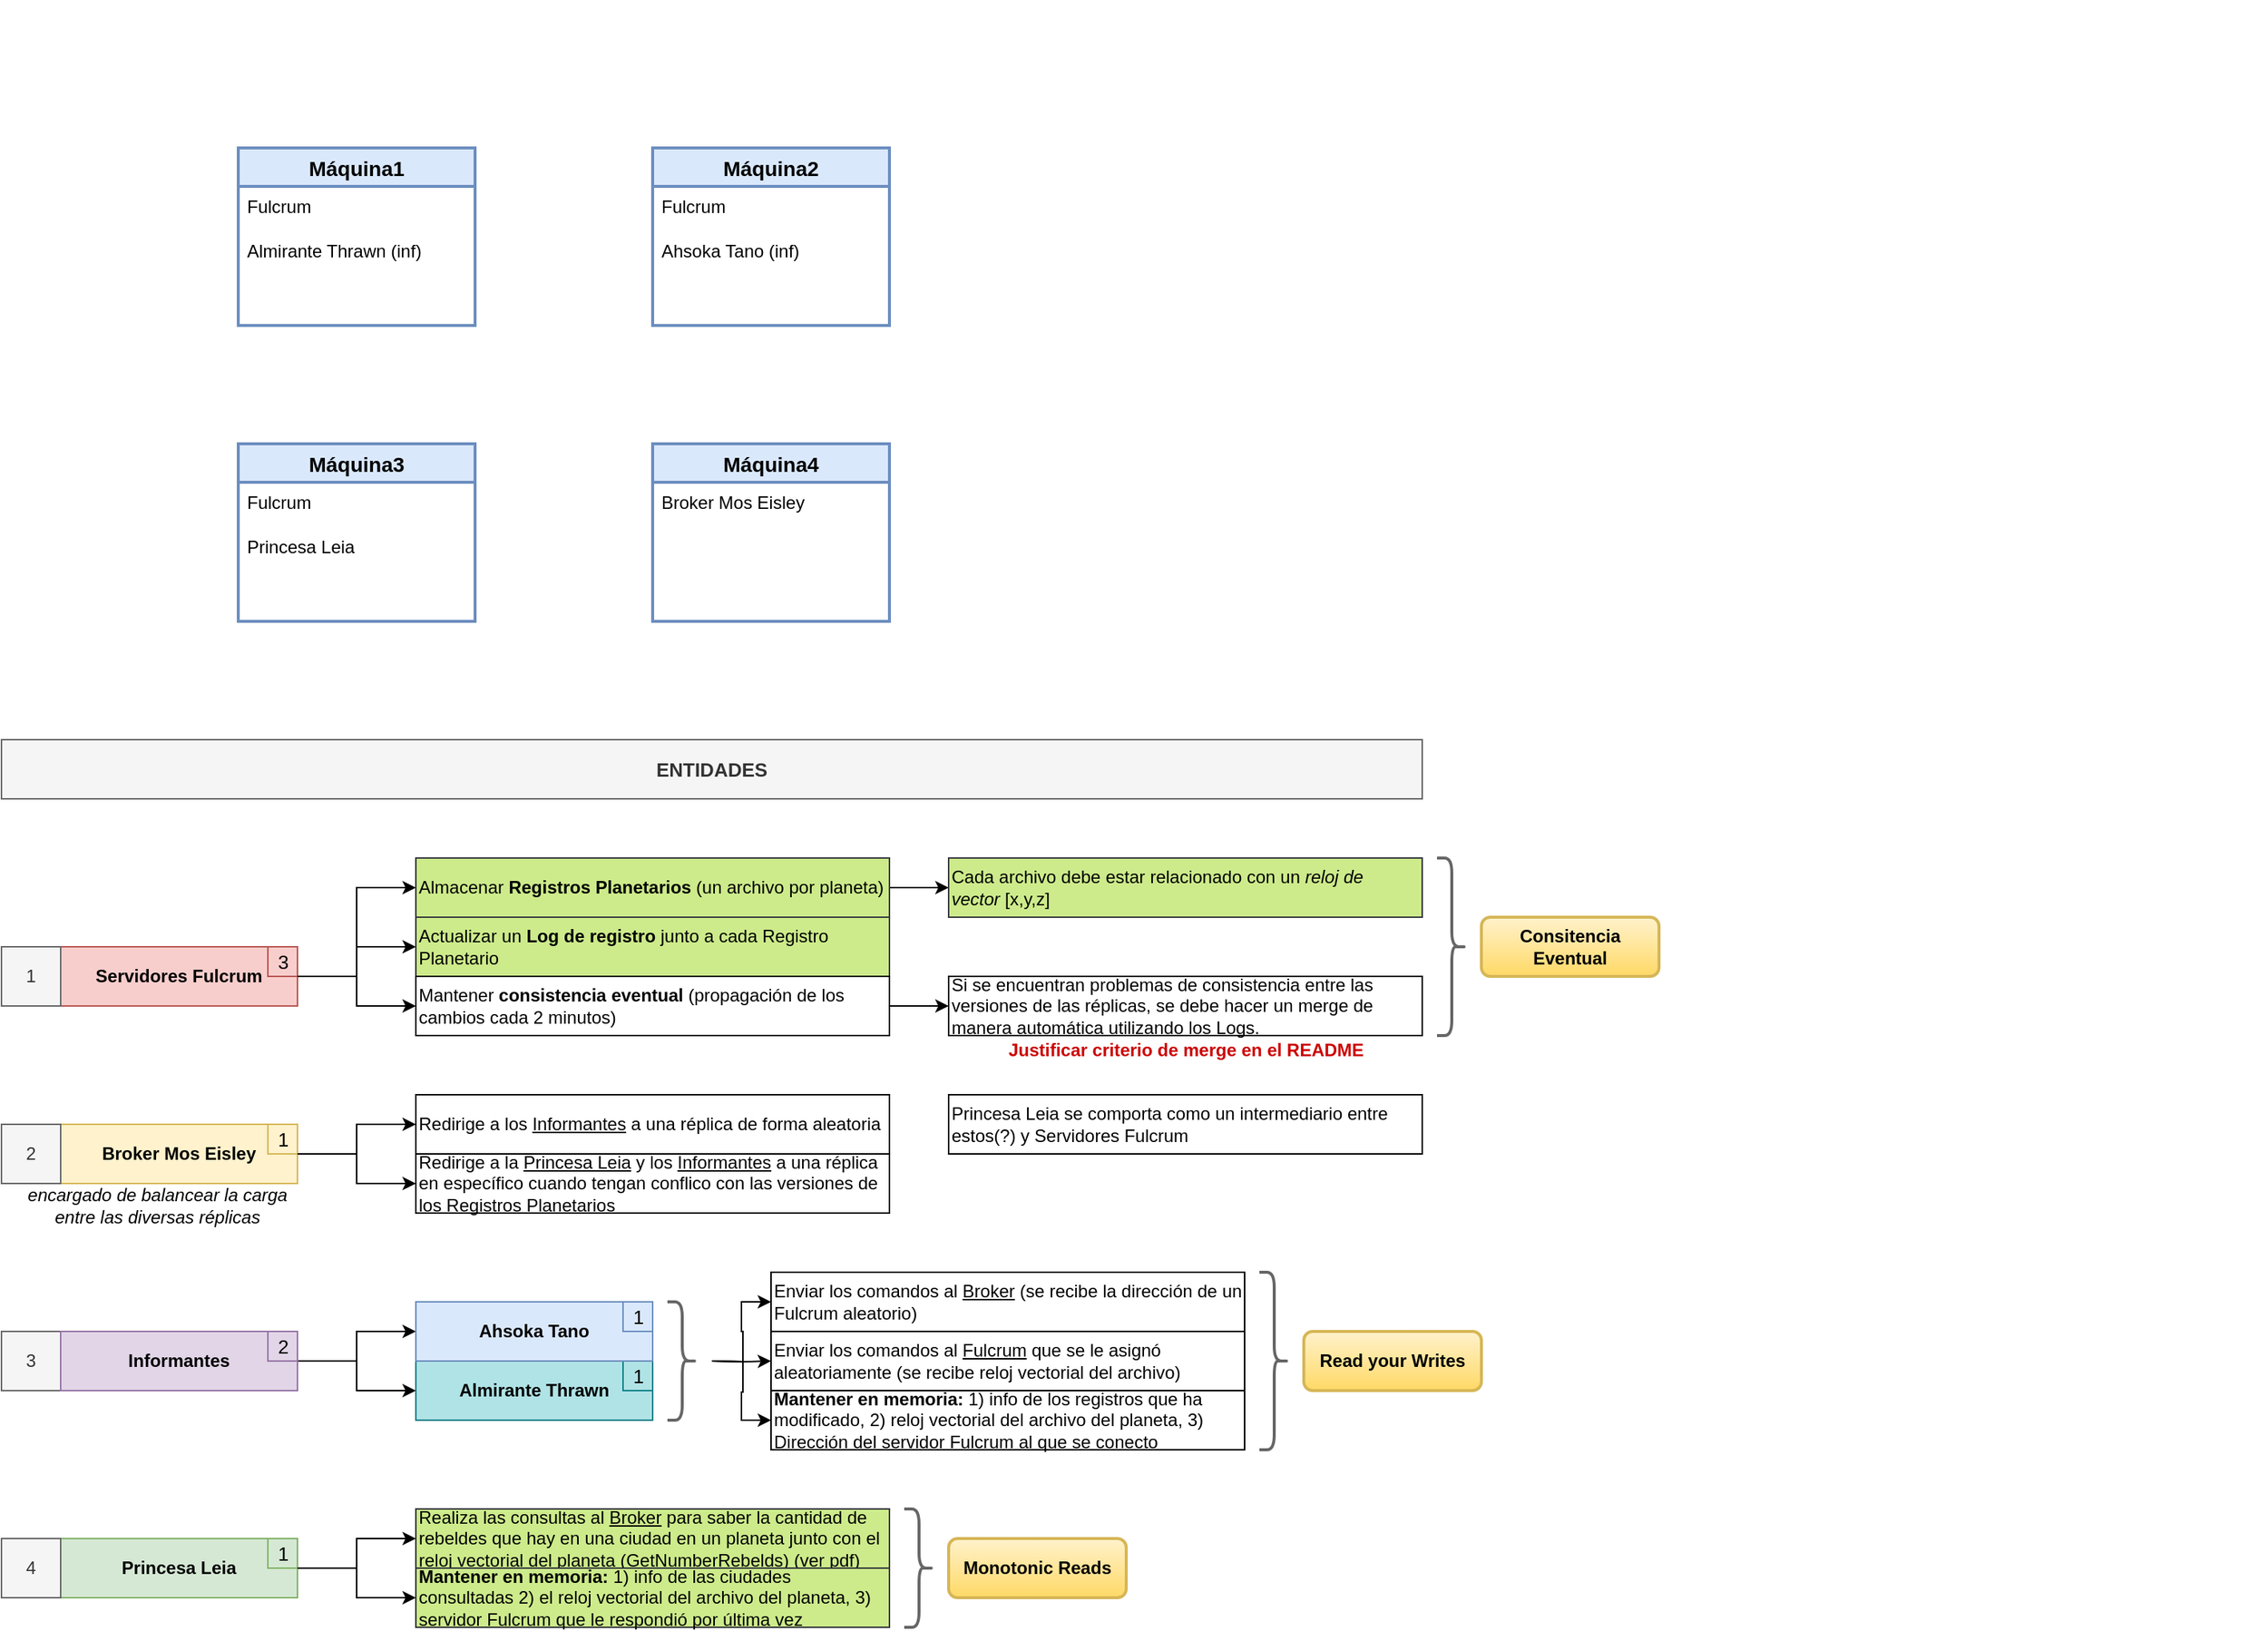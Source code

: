 <mxfile version="15.4.0" type="device"><diagram id="4rJY-VuY93m4qWC5p-cD" name="Página-1"><mxGraphModel dx="1080" dy="3844" grid="1" gridSize="10" guides="1" tooltips="1" connect="1" arrows="1" fold="1" page="1" pageScale="1" pageWidth="4681" pageHeight="3300" math="0" shadow="0"><root><mxCell id="0"/><mxCell id="1" parent="0"/><mxCell id="EoHY8Ug70hLCcv2LK3qs-31" value="ENTIDADES" style="rounded=0;whiteSpace=wrap;html=1;fontSize=13;fontStyle=1;fillColor=#f5f5f5;strokeColor=#666666;fontColor=#333333;" parent="1" vertex="1"><mxGeometry x="240" y="120" width="960" height="40" as="geometry"/></mxCell><mxCell id="EoHY8Ug70hLCcv2LK3qs-47" style="edgeStyle=orthogonalEdgeStyle;rounded=0;orthogonalLoop=1;jettySize=auto;html=1;entryX=0;entryY=0.5;entryDx=0;entryDy=0;fontSize=12;" parent="1" source="EoHY8Ug70hLCcv2LK3qs-33" target="EoHY8Ug70hLCcv2LK3qs-46" edge="1"><mxGeometry relative="1" as="geometry"/></mxCell><mxCell id="EoHY8Ug70hLCcv2LK3qs-33" value="Almacenar &lt;b&gt;Registros Planetarios&lt;/b&gt;&amp;nbsp;(un archivo por planeta)" style="rounded=0;whiteSpace=wrap;html=1;fontSize=12;align=left;fillColor=#cdeb8b;strokeColor=#36393d;" parent="1" vertex="1"><mxGeometry x="520" y="200" width="320" height="40" as="geometry"/></mxCell><mxCell id="EoHY8Ug70hLCcv2LK3qs-36" value="" style="group" parent="1" vertex="1" connectable="0"><mxGeometry x="240" y="260" width="200" height="40" as="geometry"/></mxCell><mxCell id="EoHY8Ug70hLCcv2LK3qs-5" value="Servidores Fulcrum" style="rounded=0;whiteSpace=wrap;html=1;fontStyle=1;fillColor=#f8cecc;strokeColor=#b85450;" parent="EoHY8Ug70hLCcv2LK3qs-36" vertex="1"><mxGeometry x="40" width="160" height="40" as="geometry"/></mxCell><mxCell id="EoHY8Ug70hLCcv2LK3qs-6" value="1" style="whiteSpace=wrap;html=1;aspect=fixed;fillColor=#f5f5f5;strokeColor=#666666;fontColor=#333333;" parent="EoHY8Ug70hLCcv2LK3qs-36" vertex="1"><mxGeometry width="40" height="40" as="geometry"/></mxCell><mxCell id="EoHY8Ug70hLCcv2LK3qs-12" value="3" style="text;html=1;align=center;verticalAlign=middle;resizable=0;points=[];autosize=1;strokeColor=#b85450;fillColor=#f8cecc;fontSize=13;" parent="EoHY8Ug70hLCcv2LK3qs-36" vertex="1"><mxGeometry x="180" width="20" height="20" as="geometry"/></mxCell><mxCell id="EoHY8Ug70hLCcv2LK3qs-40" style="edgeStyle=orthogonalEdgeStyle;rounded=0;orthogonalLoop=1;jettySize=auto;html=1;fontSize=12;" parent="1" source="EoHY8Ug70hLCcv2LK3qs-38" target="EoHY8Ug70hLCcv2LK3qs-20" edge="1"><mxGeometry relative="1" as="geometry"/></mxCell><mxCell id="EoHY8Ug70hLCcv2LK3qs-41" style="edgeStyle=orthogonalEdgeStyle;rounded=0;orthogonalLoop=1;jettySize=auto;html=1;entryX=0;entryY=0.5;entryDx=0;entryDy=0;fontSize=12;" parent="1" source="EoHY8Ug70hLCcv2LK3qs-38" target="EoHY8Ug70hLCcv2LK3qs-21" edge="1"><mxGeometry relative="1" as="geometry"/></mxCell><mxCell id="EoHY8Ug70hLCcv2LK3qs-42" value="" style="group" parent="1" vertex="1" connectable="0"><mxGeometry x="240" y="660" width="200" height="40" as="geometry"/></mxCell><mxCell id="EoHY8Ug70hLCcv2LK3qs-19" value="Princesa Leia" style="rounded=0;whiteSpace=wrap;html=1;fontStyle=1;fillColor=#d5e8d4;strokeColor=#82b366;" parent="EoHY8Ug70hLCcv2LK3qs-42" vertex="1"><mxGeometry x="40" width="160" height="40" as="geometry"/></mxCell><mxCell id="EoHY8Ug70hLCcv2LK3qs-26" value="1" style="text;html=1;align=center;verticalAlign=middle;resizable=0;points=[];autosize=1;strokeColor=#82b366;fillColor=#d5e8d4;fontSize=13;" parent="EoHY8Ug70hLCcv2LK3qs-42" vertex="1"><mxGeometry x="180" width="20" height="20" as="geometry"/></mxCell><mxCell id="EoHY8Ug70hLCcv2LK3qs-29" value="4" style="whiteSpace=wrap;html=1;aspect=fixed;fillColor=#f5f5f5;strokeColor=#666666;fontColor=#333333;" parent="EoHY8Ug70hLCcv2LK3qs-42" vertex="1"><mxGeometry width="40" height="40" as="geometry"/></mxCell><mxCell id="EoHY8Ug70hLCcv2LK3qs-43" value="" style="group" parent="1" vertex="1" connectable="0"><mxGeometry x="240" y="520" width="200" height="40" as="geometry"/></mxCell><mxCell id="EoHY8Ug70hLCcv2LK3qs-28" value="3" style="whiteSpace=wrap;html=1;aspect=fixed;fillColor=#f5f5f5;strokeColor=#666666;fontColor=#333333;" parent="EoHY8Ug70hLCcv2LK3qs-43" vertex="1"><mxGeometry width="40" height="40" as="geometry"/></mxCell><mxCell id="EoHY8Ug70hLCcv2LK3qs-38" value="Informantes" style="rounded=0;whiteSpace=wrap;html=1;fontStyle=1;fillColor=#e1d5e7;strokeColor=#9673a6;" parent="EoHY8Ug70hLCcv2LK3qs-43" vertex="1"><mxGeometry x="40" width="160" height="40" as="geometry"/></mxCell><mxCell id="EoHY8Ug70hLCcv2LK3qs-39" value="2" style="text;html=1;align=center;verticalAlign=middle;resizable=0;points=[];autosize=1;strokeColor=#9673a6;fillColor=#e1d5e7;fontSize=13;" parent="EoHY8Ug70hLCcv2LK3qs-43" vertex="1"><mxGeometry x="180" width="20" height="20" as="geometry"/></mxCell><mxCell id="EoHY8Ug70hLCcv2LK3qs-44" value="" style="group" parent="1" vertex="1" connectable="0"><mxGeometry x="520" y="540" width="160" height="40" as="geometry"/></mxCell><mxCell id="EoHY8Ug70hLCcv2LK3qs-21" value="Almirante Thrawn" style="rounded=0;whiteSpace=wrap;html=1;fontStyle=1;fillColor=#b0e3e6;strokeColor=#0e8088;" parent="EoHY8Ug70hLCcv2LK3qs-44" vertex="1"><mxGeometry width="160" height="40" as="geometry"/></mxCell><mxCell id="EoHY8Ug70hLCcv2LK3qs-24" value="1" style="text;html=1;align=center;verticalAlign=middle;resizable=0;points=[];autosize=1;strokeColor=#0e8088;fillColor=#b0e3e6;fontSize=13;" parent="EoHY8Ug70hLCcv2LK3qs-44" vertex="1"><mxGeometry x="140" width="20" height="20" as="geometry"/></mxCell><mxCell id="EoHY8Ug70hLCcv2LK3qs-45" value="" style="group" parent="1" vertex="1" connectable="0"><mxGeometry x="520" y="500" width="160" height="40" as="geometry"/></mxCell><mxCell id="EoHY8Ug70hLCcv2LK3qs-20" value="Ahsoka Tano" style="rounded=0;whiteSpace=wrap;html=1;fontStyle=1;fillColor=#dae8fc;strokeColor=#6c8ebf;" parent="EoHY8Ug70hLCcv2LK3qs-45" vertex="1"><mxGeometry width="160" height="40" as="geometry"/></mxCell><mxCell id="EoHY8Ug70hLCcv2LK3qs-25" value="1" style="text;html=1;align=center;verticalAlign=middle;resizable=0;points=[];autosize=1;strokeColor=#6c8ebf;fillColor=#dae8fc;fontSize=13;" parent="EoHY8Ug70hLCcv2LK3qs-45" vertex="1"><mxGeometry x="140" width="20" height="20" as="geometry"/></mxCell><mxCell id="EoHY8Ug70hLCcv2LK3qs-46" value="Cada archivo debe estar relacionado con un &lt;i&gt;reloj de vector&lt;/i&gt;&amp;nbsp;[x,y,z]" style="rounded=0;whiteSpace=wrap;html=1;fontSize=12;strokeColor=#36393d;align=left;fillColor=#cdeb8b;" parent="1" vertex="1"><mxGeometry x="880" y="200" width="320" height="40" as="geometry"/></mxCell><mxCell id="EoHY8Ug70hLCcv2LK3qs-48" value="Actualizar un &lt;b&gt;Log de registro&lt;/b&gt;&amp;nbsp;junto a cada Registro Planetario" style="rounded=0;whiteSpace=wrap;html=1;fontSize=12;strokeColor=#36393d;align=left;fillColor=#cdeb8b;" parent="1" vertex="1"><mxGeometry x="520" y="240" width="320" height="40" as="geometry"/></mxCell><mxCell id="EoHY8Ug70hLCcv2LK3qs-90" style="edgeStyle=orthogonalEdgeStyle;rounded=0;orthogonalLoop=1;jettySize=auto;html=1;exitX=1;exitY=0.5;exitDx=0;exitDy=0;entryX=0;entryY=0.5;entryDx=0;entryDy=0;fontSize=12;" parent="1" source="EoHY8Ug70hLCcv2LK3qs-49" target="EoHY8Ug70hLCcv2LK3qs-52" edge="1"><mxGeometry relative="1" as="geometry"/></mxCell><mxCell id="EoHY8Ug70hLCcv2LK3qs-49" value="Mantener &lt;b&gt;consistencia eventual&lt;/b&gt;&amp;nbsp;(propagación de los cambios cada 2 minutos)" style="rounded=0;whiteSpace=wrap;html=1;fontSize=12;strokeColor=default;align=left;" parent="1" vertex="1"><mxGeometry x="520" y="280" width="320" height="40" as="geometry"/></mxCell><mxCell id="EoHY8Ug70hLCcv2LK3qs-50" style="edgeStyle=orthogonalEdgeStyle;rounded=0;orthogonalLoop=1;jettySize=auto;html=1;fontSize=12;" parent="1" source="EoHY8Ug70hLCcv2LK3qs-5" target="EoHY8Ug70hLCcv2LK3qs-48" edge="1"><mxGeometry relative="1" as="geometry"/></mxCell><mxCell id="EoHY8Ug70hLCcv2LK3qs-51" style="edgeStyle=orthogonalEdgeStyle;rounded=0;orthogonalLoop=1;jettySize=auto;html=1;fontSize=12;" parent="1" source="EoHY8Ug70hLCcv2LK3qs-5" target="EoHY8Ug70hLCcv2LK3qs-49" edge="1"><mxGeometry relative="1" as="geometry"/></mxCell><mxCell id="EoHY8Ug70hLCcv2LK3qs-52" value="Si se encuentran problemas de consistencia entre las versiones de las réplicas, se debe hacer un merge de manera automática utilizando los Logs." style="rounded=0;whiteSpace=wrap;html=1;fontSize=12;strokeColor=default;align=left;" parent="1" vertex="1"><mxGeometry x="880" y="280" width="320" height="40" as="geometry"/></mxCell><mxCell id="EoHY8Ug70hLCcv2LK3qs-54" style="edgeStyle=orthogonalEdgeStyle;rounded=0;orthogonalLoop=1;jettySize=auto;html=1;exitX=1;exitY=0.5;exitDx=0;exitDy=0;entryX=0;entryY=0.5;entryDx=0;entryDy=0;fontSize=12;" parent="1" source="EoHY8Ug70hLCcv2LK3qs-5" target="EoHY8Ug70hLCcv2LK3qs-33" edge="1"><mxGeometry relative="1" as="geometry"/></mxCell><mxCell id="EoHY8Ug70hLCcv2LK3qs-55" value="Redirige a los &lt;u&gt;Informantes&lt;/u&gt; a una réplica de forma aleatoria" style="rounded=0;whiteSpace=wrap;html=1;fontSize=12;strokeColor=default;align=left;" parent="1" vertex="1"><mxGeometry x="520" y="360" width="320" height="40" as="geometry"/></mxCell><mxCell id="EoHY8Ug70hLCcv2LK3qs-56" value="Redirige a la &lt;u&gt;Princesa Leia&lt;/u&gt; y los &lt;u&gt;Informantes&lt;/u&gt; a una réplica en específico cuando tengan conflico con las versiones de los Registros Planetarios" style="rounded=0;whiteSpace=wrap;html=1;fontSize=12;strokeColor=default;align=left;" parent="1" vertex="1"><mxGeometry x="520" y="400" width="320" height="40" as="geometry"/></mxCell><mxCell id="EoHY8Ug70hLCcv2LK3qs-57" value="" style="group" parent="1" vertex="1" connectable="0"><mxGeometry x="240" y="380" width="200" height="40" as="geometry"/></mxCell><mxCell id="EoHY8Ug70hLCcv2LK3qs-22" value="Broker Mos Eisley" style="rounded=0;whiteSpace=wrap;html=1;fontStyle=1;fillColor=#fff2cc;strokeColor=#d6b656;" parent="EoHY8Ug70hLCcv2LK3qs-57" vertex="1"><mxGeometry x="40" width="160" height="40" as="geometry"/></mxCell><mxCell id="EoHY8Ug70hLCcv2LK3qs-23" value="1" style="text;html=1;align=center;verticalAlign=middle;resizable=0;points=[];autosize=1;strokeColor=#d6b656;fillColor=#fff2cc;fontSize=13;" parent="EoHY8Ug70hLCcv2LK3qs-57" vertex="1"><mxGeometry x="180" width="20" height="20" as="geometry"/></mxCell><mxCell id="EoHY8Ug70hLCcv2LK3qs-27" value="2" style="whiteSpace=wrap;html=1;aspect=fixed;fillColor=#f5f5f5;strokeColor=#666666;fontColor=#333333;" parent="EoHY8Ug70hLCcv2LK3qs-57" vertex="1"><mxGeometry width="40" height="40" as="geometry"/></mxCell><mxCell id="EoHY8Ug70hLCcv2LK3qs-58" style="edgeStyle=orthogonalEdgeStyle;rounded=0;orthogonalLoop=1;jettySize=auto;html=1;exitX=1;exitY=0.5;exitDx=0;exitDy=0;fontSize=12;" parent="1" source="EoHY8Ug70hLCcv2LK3qs-22" target="EoHY8Ug70hLCcv2LK3qs-55" edge="1"><mxGeometry relative="1" as="geometry"/></mxCell><mxCell id="EoHY8Ug70hLCcv2LK3qs-59" style="edgeStyle=orthogonalEdgeStyle;rounded=0;orthogonalLoop=1;jettySize=auto;html=1;exitX=1;exitY=0.5;exitDx=0;exitDy=0;entryX=0;entryY=0.5;entryDx=0;entryDy=0;fontSize=12;" parent="1" source="EoHY8Ug70hLCcv2LK3qs-22" target="EoHY8Ug70hLCcv2LK3qs-56" edge="1"><mxGeometry relative="1" as="geometry"/></mxCell><mxCell id="EoHY8Ug70hLCcv2LK3qs-60" value="Princesa Leia se comporta como un intermediario entre estos(?) y Servidores Fulcrum" style="rounded=0;whiteSpace=wrap;html=1;fontSize=12;strokeColor=default;align=left;" parent="1" vertex="1"><mxGeometry x="880" y="360" width="320" height="40" as="geometry"/></mxCell><mxCell id="0KDBkwE3gsCSOqPu6FAM-4" style="edgeStyle=orthogonalEdgeStyle;rounded=0;orthogonalLoop=1;jettySize=auto;html=1;entryX=0;entryY=0.5;entryDx=0;entryDy=0;" parent="1" target="0KDBkwE3gsCSOqPu6FAM-1" edge="1"><mxGeometry relative="1" as="geometry"><mxPoint x="720" y="540" as="sourcePoint"/></mxGeometry></mxCell><mxCell id="0KDBkwE3gsCSOqPu6FAM-5" style="edgeStyle=orthogonalEdgeStyle;rounded=0;orthogonalLoop=1;jettySize=auto;html=1;entryX=0;entryY=0.5;entryDx=0;entryDy=0;" parent="1" target="0KDBkwE3gsCSOqPu6FAM-2" edge="1"><mxGeometry relative="1" as="geometry"><mxPoint x="720" y="540" as="sourcePoint"/></mxGeometry></mxCell><mxCell id="0KDBkwE3gsCSOqPu6FAM-6" style="edgeStyle=orthogonalEdgeStyle;rounded=0;orthogonalLoop=1;jettySize=auto;html=1;entryX=0;entryY=0.5;entryDx=0;entryDy=0;" parent="1" target="0KDBkwE3gsCSOqPu6FAM-3" edge="1"><mxGeometry relative="1" as="geometry"><mxPoint x="720" y="540" as="sourcePoint"/></mxGeometry></mxCell><mxCell id="EoHY8Ug70hLCcv2LK3qs-61" value="" style="shape=curlyBracket;whiteSpace=wrap;html=1;rounded=1;flipH=1;fontSize=12;strokeColor=#666666;align=left;strokeWidth=2;" parent="1" vertex="1"><mxGeometry x="690" y="500" width="20" height="80" as="geometry"/></mxCell><mxCell id="EoHY8Ug70hLCcv2LK3qs-62" value="Máquina1" style="swimlane;fontStyle=1;childLayout=stackLayout;horizontal=1;startSize=26;horizontalStack=0;resizeParent=1;resizeParentMax=0;resizeLast=0;collapsible=1;marginBottom=0;align=center;fontSize=14;strokeColor=#6c8ebf;strokeWidth=2;fillColor=#dae8fc;" parent="1" vertex="1"><mxGeometry x="400" y="-280" width="160" height="120" as="geometry"/></mxCell><mxCell id="EoHY8Ug70hLCcv2LK3qs-79" value="Fulcrum" style="text;strokeColor=none;fillColor=none;spacingLeft=4;spacingRight=4;overflow=hidden;rotatable=0;points=[[0,0.5],[1,0.5]];portConstraint=eastwest;fontSize=12;align=left;" parent="EoHY8Ug70hLCcv2LK3qs-62" vertex="1"><mxGeometry y="26" width="160" height="30" as="geometry"/></mxCell><mxCell id="EoHY8Ug70hLCcv2LK3qs-63" value="Almirante Thrawn (inf)" style="text;strokeColor=none;fillColor=none;spacingLeft=4;spacingRight=4;overflow=hidden;rotatable=0;points=[[0,0.5],[1,0.5]];portConstraint=eastwest;fontSize=12;align=left;" parent="EoHY8Ug70hLCcv2LK3qs-62" vertex="1"><mxGeometry y="56" width="160" height="64" as="geometry"/></mxCell><mxCell id="EoHY8Ug70hLCcv2LK3qs-66" value="Máquina2" style="swimlane;fontStyle=1;childLayout=stackLayout;horizontal=1;startSize=26;horizontalStack=0;resizeParent=1;resizeParentMax=0;resizeLast=0;collapsible=1;marginBottom=0;align=center;fontSize=14;strokeColor=#6c8ebf;strokeWidth=2;fillColor=#dae8fc;" parent="1" vertex="1"><mxGeometry x="680" y="-280" width="160" height="120" as="geometry"/></mxCell><mxCell id="EoHY8Ug70hLCcv2LK3qs-67" value="Fulcrum" style="text;strokeColor=none;fillColor=none;spacingLeft=4;spacingRight=4;overflow=hidden;rotatable=0;points=[[0,0.5],[1,0.5]];portConstraint=eastwest;fontSize=12;align=left;" parent="EoHY8Ug70hLCcv2LK3qs-66" vertex="1"><mxGeometry y="26" width="160" height="30" as="geometry"/></mxCell><mxCell id="EoHY8Ug70hLCcv2LK3qs-68" value="Ahsoka Tano (inf)" style="text;strokeColor=none;fillColor=none;spacingLeft=4;spacingRight=4;overflow=hidden;rotatable=0;points=[[0,0.5],[1,0.5]];portConstraint=eastwest;fontSize=12;align=left;" parent="EoHY8Ug70hLCcv2LK3qs-66" vertex="1"><mxGeometry y="56" width="160" height="64" as="geometry"/></mxCell><mxCell id="EoHY8Ug70hLCcv2LK3qs-70" value="Máquina3" style="swimlane;fontStyle=1;childLayout=stackLayout;horizontal=1;startSize=26;horizontalStack=0;resizeParent=1;resizeParentMax=0;resizeLast=0;collapsible=1;marginBottom=0;align=center;fontSize=14;strokeColor=#6c8ebf;strokeWidth=2;fillColor=#dae8fc;" parent="1" vertex="1"><mxGeometry x="400" y="-80" width="160" height="120" as="geometry"/></mxCell><mxCell id="EoHY8Ug70hLCcv2LK3qs-71" value="Fulcrum" style="text;strokeColor=none;fillColor=none;spacingLeft=4;spacingRight=4;overflow=hidden;rotatable=0;points=[[0,0.5],[1,0.5]];portConstraint=eastwest;fontSize=12;align=left;" parent="EoHY8Ug70hLCcv2LK3qs-70" vertex="1"><mxGeometry y="26" width="160" height="30" as="geometry"/></mxCell><mxCell id="EoHY8Ug70hLCcv2LK3qs-72" value="Princesa Leia" style="text;strokeColor=none;fillColor=none;spacingLeft=4;spacingRight=4;overflow=hidden;rotatable=0;points=[[0,0.5],[1,0.5]];portConstraint=eastwest;fontSize=12;align=left;" parent="EoHY8Ug70hLCcv2LK3qs-70" vertex="1"><mxGeometry y="56" width="160" height="64" as="geometry"/></mxCell><mxCell id="EoHY8Ug70hLCcv2LK3qs-74" value="Máquina4" style="swimlane;fontStyle=1;childLayout=stackLayout;horizontal=1;startSize=26;horizontalStack=0;resizeParent=1;resizeParentMax=0;resizeLast=0;collapsible=1;marginBottom=0;align=center;fontSize=14;strokeColor=#6c8ebf;strokeWidth=2;fillColor=#dae8fc;" parent="1" vertex="1"><mxGeometry x="680" y="-80" width="160" height="120" as="geometry"/></mxCell><mxCell id="EoHY8Ug70hLCcv2LK3qs-75" value="Broker Mos Eisley" style="text;strokeColor=none;fillColor=none;spacingLeft=4;spacingRight=4;overflow=hidden;rotatable=0;points=[[0,0.5],[1,0.5]];portConstraint=eastwest;fontSize=12;align=left;" parent="EoHY8Ug70hLCcv2LK3qs-74" vertex="1"><mxGeometry y="26" width="160" height="94" as="geometry"/></mxCell><mxCell id="EoHY8Ug70hLCcv2LK3qs-80" value="Realiza las consultas al &lt;u&gt;Broker&lt;/u&gt;&amp;nbsp;para saber la cantidad de rebeldes que hay en una ciudad en un planeta junto con el reloj vectorial del planeta (GetNumberRebelds) (ver pdf)" style="rounded=0;whiteSpace=wrap;html=1;fontSize=12;align=left;fillColor=#cdeb8b;strokeColor=#36393d;" parent="1" vertex="1"><mxGeometry x="520" y="640" width="320" height="40" as="geometry"/></mxCell><mxCell id="EoHY8Ug70hLCcv2LK3qs-81" style="edgeStyle=orthogonalEdgeStyle;rounded=0;orthogonalLoop=1;jettySize=auto;html=1;exitX=1;exitY=0.5;exitDx=0;exitDy=0;fontSize=12;" parent="1" source="EoHY8Ug70hLCcv2LK3qs-19" target="EoHY8Ug70hLCcv2LK3qs-80" edge="1"><mxGeometry relative="1" as="geometry"/></mxCell><mxCell id="EoHY8Ug70hLCcv2LK3qs-83" value="&lt;b&gt;Mantener en memoria:&lt;/b&gt;&amp;nbsp;1) info de las ciudades consultadas 2) el reloj vectorial del archivo del planeta, 3) servidor Fulcrum que le respondió por última vez" style="rounded=0;whiteSpace=wrap;html=1;fontSize=12;align=left;fillColor=#cdeb8b;strokeColor=#36393d;" parent="1" vertex="1"><mxGeometry x="520" y="680" width="320" height="40" as="geometry"/></mxCell><mxCell id="EoHY8Ug70hLCcv2LK3qs-84" style="edgeStyle=orthogonalEdgeStyle;rounded=0;orthogonalLoop=1;jettySize=auto;html=1;exitX=1;exitY=0.5;exitDx=0;exitDy=0;entryX=0;entryY=0.5;entryDx=0;entryDy=0;fontSize=12;" parent="1" source="EoHY8Ug70hLCcv2LK3qs-19" target="EoHY8Ug70hLCcv2LK3qs-83" edge="1"><mxGeometry relative="1" as="geometry"/></mxCell><mxCell id="EoHY8Ug70hLCcv2LK3qs-85" value="Monotonic Reads" style="rounded=1;whiteSpace=wrap;html=1;fontSize=12;strokeColor=#d6b656;strokeWidth=2;align=center;fontStyle=1;fillColor=#fff2cc;gradientColor=#ffd966;" parent="1" vertex="1"><mxGeometry x="880" y="660" width="120" height="40" as="geometry"/></mxCell><mxCell id="EoHY8Ug70hLCcv2LK3qs-87" value="" style="shape=curlyBracket;whiteSpace=wrap;html=1;rounded=1;flipH=1;fontSize=12;strokeColor=#666666;align=left;strokeWidth=2;" parent="1" vertex="1"><mxGeometry x="850" y="640" width="20" height="80" as="geometry"/></mxCell><mxCell id="EoHY8Ug70hLCcv2LK3qs-88" value="&lt;i style=&quot;font-size: 12px;&quot;&gt;encargado de balancear la carga&lt;br style=&quot;font-size: 12px;&quot;&gt;entre las diversas réplicas&lt;br style=&quot;font-size: 12px;&quot;&gt;&lt;/i&gt;" style="text;html=1;align=center;verticalAlign=middle;resizable=0;points=[];autosize=1;strokeColor=none;fillColor=none;fontSize=12;" parent="1" vertex="1"><mxGeometry x="250" y="420" width="190" height="30" as="geometry"/></mxCell><mxCell id="EoHY8Ug70hLCcv2LK3qs-102" value="Justificar criterio de&amp;nbsp;&lt;span&gt;merge &lt;/span&gt;en el README" style="text;html=1;align=center;verticalAlign=middle;resizable=0;points=[];autosize=1;strokeColor=none;fillColor=none;fontSize=12;fontColor=#CC0000;fontStyle=1" parent="1" vertex="1"><mxGeometry x="910" y="320" width="260" height="20" as="geometry"/></mxCell><mxCell id="0KDBkwE3gsCSOqPu6FAM-1" value="Enviar los comandos al &lt;u&gt;Broker&lt;/u&gt;&amp;nbsp;(se recibe la dirección de un Fulcrum aleatorio)" style="rounded=0;whiteSpace=wrap;html=1;fontSize=12;strokeColor=default;align=left;" parent="1" vertex="1"><mxGeometry x="760" y="480" width="320" height="40" as="geometry"/></mxCell><mxCell id="0KDBkwE3gsCSOqPu6FAM-2" value="Enviar los comandos al &lt;u&gt;Fulcrum&lt;/u&gt;&amp;nbsp;que se le asignó aleatoriamente (se recibe reloj vectorial del archivo)" style="rounded=0;whiteSpace=wrap;html=1;fontSize=12;strokeColor=default;align=left;" parent="1" vertex="1"><mxGeometry x="760" y="520" width="320" height="40" as="geometry"/></mxCell><mxCell id="0KDBkwE3gsCSOqPu6FAM-3" value="&lt;b&gt;Mantener en memoria: &lt;/b&gt;1) info de los registros que ha modificado, 2) reloj vectorial del archivo del planeta, 3) Dirección del servidor Fulcrum al que se conecto" style="rounded=0;whiteSpace=wrap;html=1;fontSize=12;strokeColor=default;align=left;" parent="1" vertex="1"><mxGeometry x="760" y="560" width="320" height="40" as="geometry"/></mxCell><mxCell id="0KDBkwE3gsCSOqPu6FAM-7" value="" style="shape=curlyBracket;whiteSpace=wrap;html=1;rounded=1;flipH=1;fontSize=12;strokeColor=#666666;align=left;strokeWidth=2;" parent="1" vertex="1"><mxGeometry x="1090" y="480" width="20" height="120" as="geometry"/></mxCell><mxCell id="0KDBkwE3gsCSOqPu6FAM-8" value="Read your Writes" style="rounded=1;whiteSpace=wrap;html=1;fontSize=12;strokeColor=#d6b656;strokeWidth=2;align=center;fontStyle=1;fillColor=#fff2cc;gradientColor=#ffd966;" parent="1" vertex="1"><mxGeometry x="1120" y="520" width="120" height="40" as="geometry"/></mxCell><mxCell id="XDLQFOMZtyxXYLgvUr3H-2" value="" style="shape=image;verticalLabelPosition=bottom;labelBackgroundColor=#ffffff;verticalAlign=top;aspect=fixed;imageAspect=0;image=https://cdn.discordapp.com/attachments/919055105762947082/919101420572119080/IMG_1531.png;" parent="1" vertex="1"><mxGeometry x="880" y="-380" width="890.11" height="481" as="geometry"/></mxCell><mxCell id="jPzULYJRSY6lZ5P7Axa0-1" value="" style="shape=curlyBracket;whiteSpace=wrap;html=1;rounded=1;flipH=1;fontSize=12;strokeColor=#666666;align=left;strokeWidth=2;" vertex="1" parent="1"><mxGeometry x="1210" y="200" width="20" height="120" as="geometry"/></mxCell><mxCell id="jPzULYJRSY6lZ5P7Axa0-2" value="Consitencia Eventual" style="rounded=1;whiteSpace=wrap;html=1;fontSize=12;strokeColor=#d6b656;strokeWidth=2;align=center;fontStyle=1;fillColor=#fff2cc;gradientColor=#ffd966;" vertex="1" parent="1"><mxGeometry x="1240" y="240" width="120" height="40" as="geometry"/></mxCell></root></mxGraphModel></diagram></mxfile>